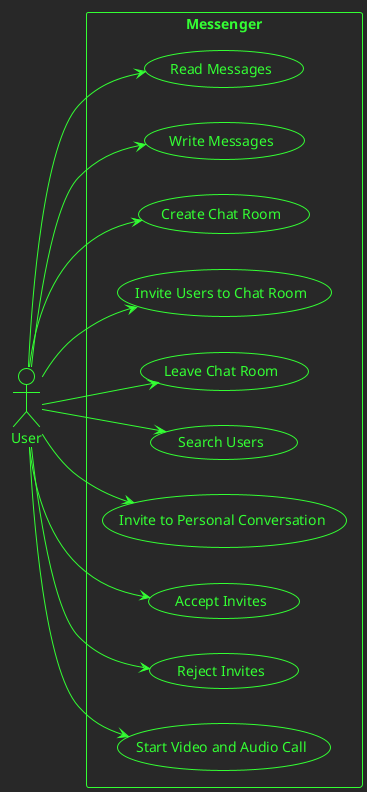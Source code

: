 @startuml messenger
!theme crt-green

left to right direction

:User: as User

rectangle "Messenger" {
    User --> (Read Messages)
    User --> (Write Messages)
    User --> (Create Chat Room)
    User --> (Invite Users to Chat Room)
    User --> (Leave Chat Room)
    User --> (Search Users)
    User --> (Invite to Personal Conversation)
    User --> (Accept Invites)
    User --> (Reject Invites)
    User --> (Start Video and Audio Call)
}


@enduml